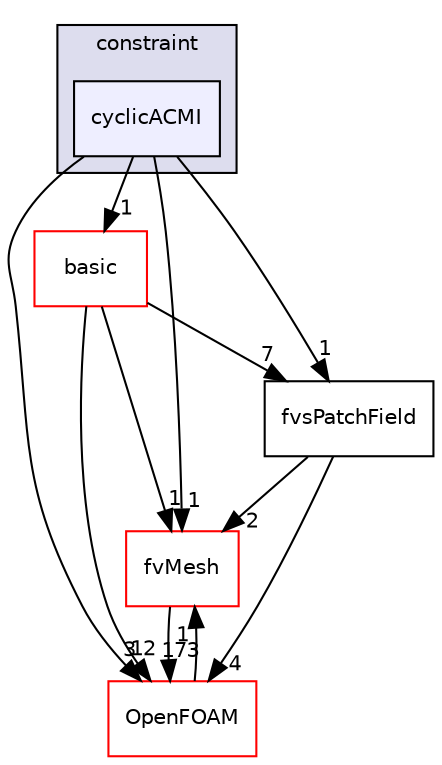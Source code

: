 digraph "src/finiteVolume/fields/fvsPatchFields/constraint/cyclicACMI" {
  bgcolor=transparent;
  compound=true
  node [ fontsize="10", fontname="Helvetica"];
  edge [ labelfontsize="10", labelfontname="Helvetica"];
  subgraph clusterdir_d3657b0b23136d928b995b4c42c4ccd9 {
    graph [ bgcolor="#ddddee", pencolor="black", label="constraint" fontname="Helvetica", fontsize="10", URL="dir_d3657b0b23136d928b995b4c42c4ccd9.html"]
  dir_8f981e8f3daa2baf0a0a40f4848c667b [shape=box, label="cyclicACMI", style="filled", fillcolor="#eeeeff", pencolor="black", URL="dir_8f981e8f3daa2baf0a0a40f4848c667b.html"];
  }
  dir_958a3dd6045466a25f270895e6927ee8 [shape=box label="basic" color="red" URL="dir_958a3dd6045466a25f270895e6927ee8.html"];
  dir_c382fa095c9c33d8673c0dd60aaef275 [shape=box label="fvMesh" color="red" URL="dir_c382fa095c9c33d8673c0dd60aaef275.html"];
  dir_c5473ff19b20e6ec4dfe5c310b3778a8 [shape=box label="OpenFOAM" color="red" URL="dir_c5473ff19b20e6ec4dfe5c310b3778a8.html"];
  dir_f8fc54ccdbdfd051989b9c9b77557e92 [shape=box label="fvsPatchField" URL="dir_f8fc54ccdbdfd051989b9c9b77557e92.html"];
  dir_958a3dd6045466a25f270895e6927ee8->dir_c382fa095c9c33d8673c0dd60aaef275 [headlabel="1", labeldistance=1.5 headhref="dir_001043_001124.html"];
  dir_958a3dd6045466a25f270895e6927ee8->dir_c5473ff19b20e6ec4dfe5c310b3778a8 [headlabel="12", labeldistance=1.5 headhref="dir_001043_001896.html"];
  dir_958a3dd6045466a25f270895e6927ee8->dir_f8fc54ccdbdfd051989b9c9b77557e92 [headlabel="7", labeldistance=1.5 headhref="dir_001043_001060.html"];
  dir_c382fa095c9c33d8673c0dd60aaef275->dir_c5473ff19b20e6ec4dfe5c310b3778a8 [headlabel="173", labeldistance=1.5 headhref="dir_001124_001896.html"];
  dir_8f981e8f3daa2baf0a0a40f4848c667b->dir_958a3dd6045466a25f270895e6927ee8 [headlabel="1", labeldistance=1.5 headhref="dir_001050_001043.html"];
  dir_8f981e8f3daa2baf0a0a40f4848c667b->dir_c382fa095c9c33d8673c0dd60aaef275 [headlabel="1", labeldistance=1.5 headhref="dir_001050_001124.html"];
  dir_8f981e8f3daa2baf0a0a40f4848c667b->dir_c5473ff19b20e6ec4dfe5c310b3778a8 [headlabel="3", labeldistance=1.5 headhref="dir_001050_001896.html"];
  dir_8f981e8f3daa2baf0a0a40f4848c667b->dir_f8fc54ccdbdfd051989b9c9b77557e92 [headlabel="1", labeldistance=1.5 headhref="dir_001050_001060.html"];
  dir_c5473ff19b20e6ec4dfe5c310b3778a8->dir_c382fa095c9c33d8673c0dd60aaef275 [headlabel="1", labeldistance=1.5 headhref="dir_001896_001124.html"];
  dir_f8fc54ccdbdfd051989b9c9b77557e92->dir_c382fa095c9c33d8673c0dd60aaef275 [headlabel="2", labeldistance=1.5 headhref="dir_001060_001124.html"];
  dir_f8fc54ccdbdfd051989b9c9b77557e92->dir_c5473ff19b20e6ec4dfe5c310b3778a8 [headlabel="4", labeldistance=1.5 headhref="dir_001060_001896.html"];
}
